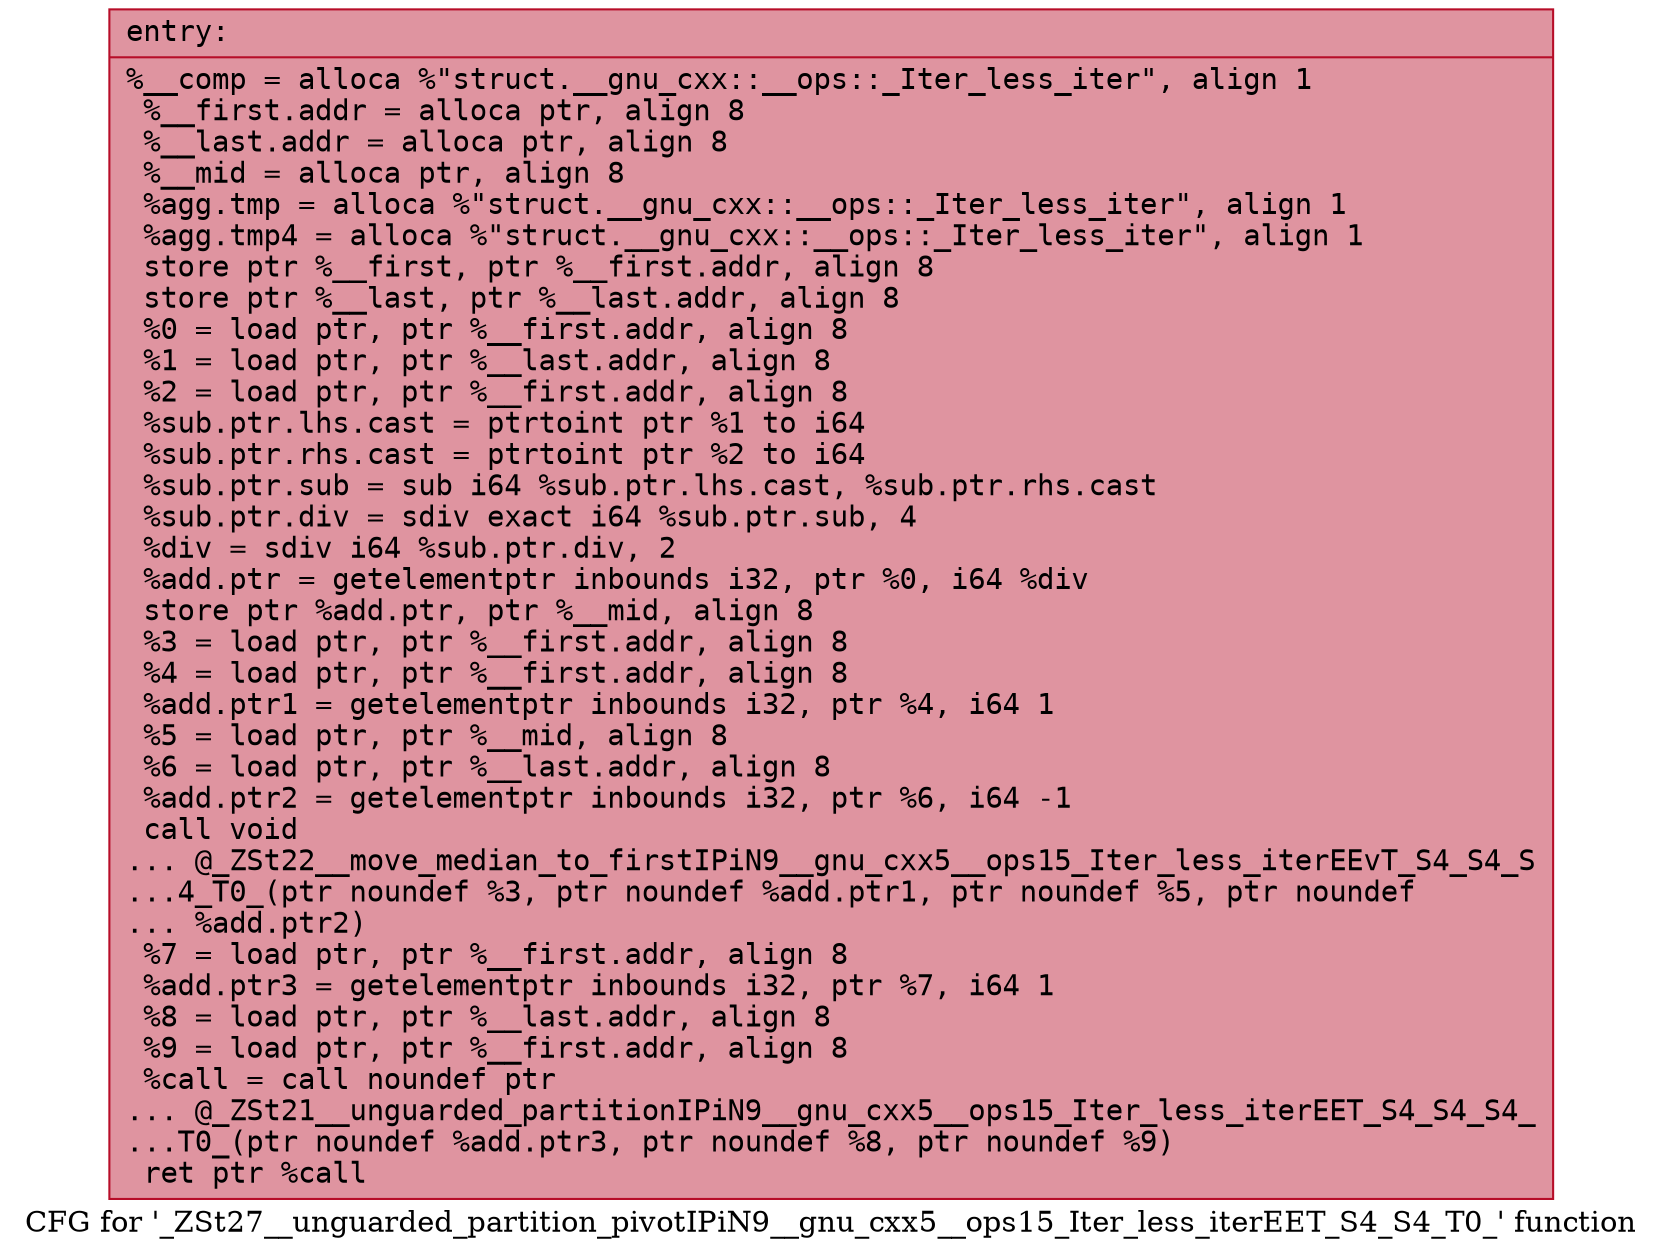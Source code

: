 digraph "CFG for '_ZSt27__unguarded_partition_pivotIPiN9__gnu_cxx5__ops15_Iter_less_iterEET_S4_S4_T0_' function" {
	label="CFG for '_ZSt27__unguarded_partition_pivotIPiN9__gnu_cxx5__ops15_Iter_less_iterEET_S4_S4_T0_' function";

	Node0x55aea93531d0 [shape=record,color="#b70d28ff", style=filled, fillcolor="#b70d2870" fontname="Courier",label="{entry:\l|  %__comp = alloca %\"struct.__gnu_cxx::__ops::_Iter_less_iter\", align 1\l  %__first.addr = alloca ptr, align 8\l  %__last.addr = alloca ptr, align 8\l  %__mid = alloca ptr, align 8\l  %agg.tmp = alloca %\"struct.__gnu_cxx::__ops::_Iter_less_iter\", align 1\l  %agg.tmp4 = alloca %\"struct.__gnu_cxx::__ops::_Iter_less_iter\", align 1\l  store ptr %__first, ptr %__first.addr, align 8\l  store ptr %__last, ptr %__last.addr, align 8\l  %0 = load ptr, ptr %__first.addr, align 8\l  %1 = load ptr, ptr %__last.addr, align 8\l  %2 = load ptr, ptr %__first.addr, align 8\l  %sub.ptr.lhs.cast = ptrtoint ptr %1 to i64\l  %sub.ptr.rhs.cast = ptrtoint ptr %2 to i64\l  %sub.ptr.sub = sub i64 %sub.ptr.lhs.cast, %sub.ptr.rhs.cast\l  %sub.ptr.div = sdiv exact i64 %sub.ptr.sub, 4\l  %div = sdiv i64 %sub.ptr.div, 2\l  %add.ptr = getelementptr inbounds i32, ptr %0, i64 %div\l  store ptr %add.ptr, ptr %__mid, align 8\l  %3 = load ptr, ptr %__first.addr, align 8\l  %4 = load ptr, ptr %__first.addr, align 8\l  %add.ptr1 = getelementptr inbounds i32, ptr %4, i64 1\l  %5 = load ptr, ptr %__mid, align 8\l  %6 = load ptr, ptr %__last.addr, align 8\l  %add.ptr2 = getelementptr inbounds i32, ptr %6, i64 -1\l  call void\l... @_ZSt22__move_median_to_firstIPiN9__gnu_cxx5__ops15_Iter_less_iterEEvT_S4_S4_S\l...4_T0_(ptr noundef %3, ptr noundef %add.ptr1, ptr noundef %5, ptr noundef\l... %add.ptr2)\l  %7 = load ptr, ptr %__first.addr, align 8\l  %add.ptr3 = getelementptr inbounds i32, ptr %7, i64 1\l  %8 = load ptr, ptr %__last.addr, align 8\l  %9 = load ptr, ptr %__first.addr, align 8\l  %call = call noundef ptr\l... @_ZSt21__unguarded_partitionIPiN9__gnu_cxx5__ops15_Iter_less_iterEET_S4_S4_S4_\l...T0_(ptr noundef %add.ptr3, ptr noundef %8, ptr noundef %9)\l  ret ptr %call\l}"];
}
